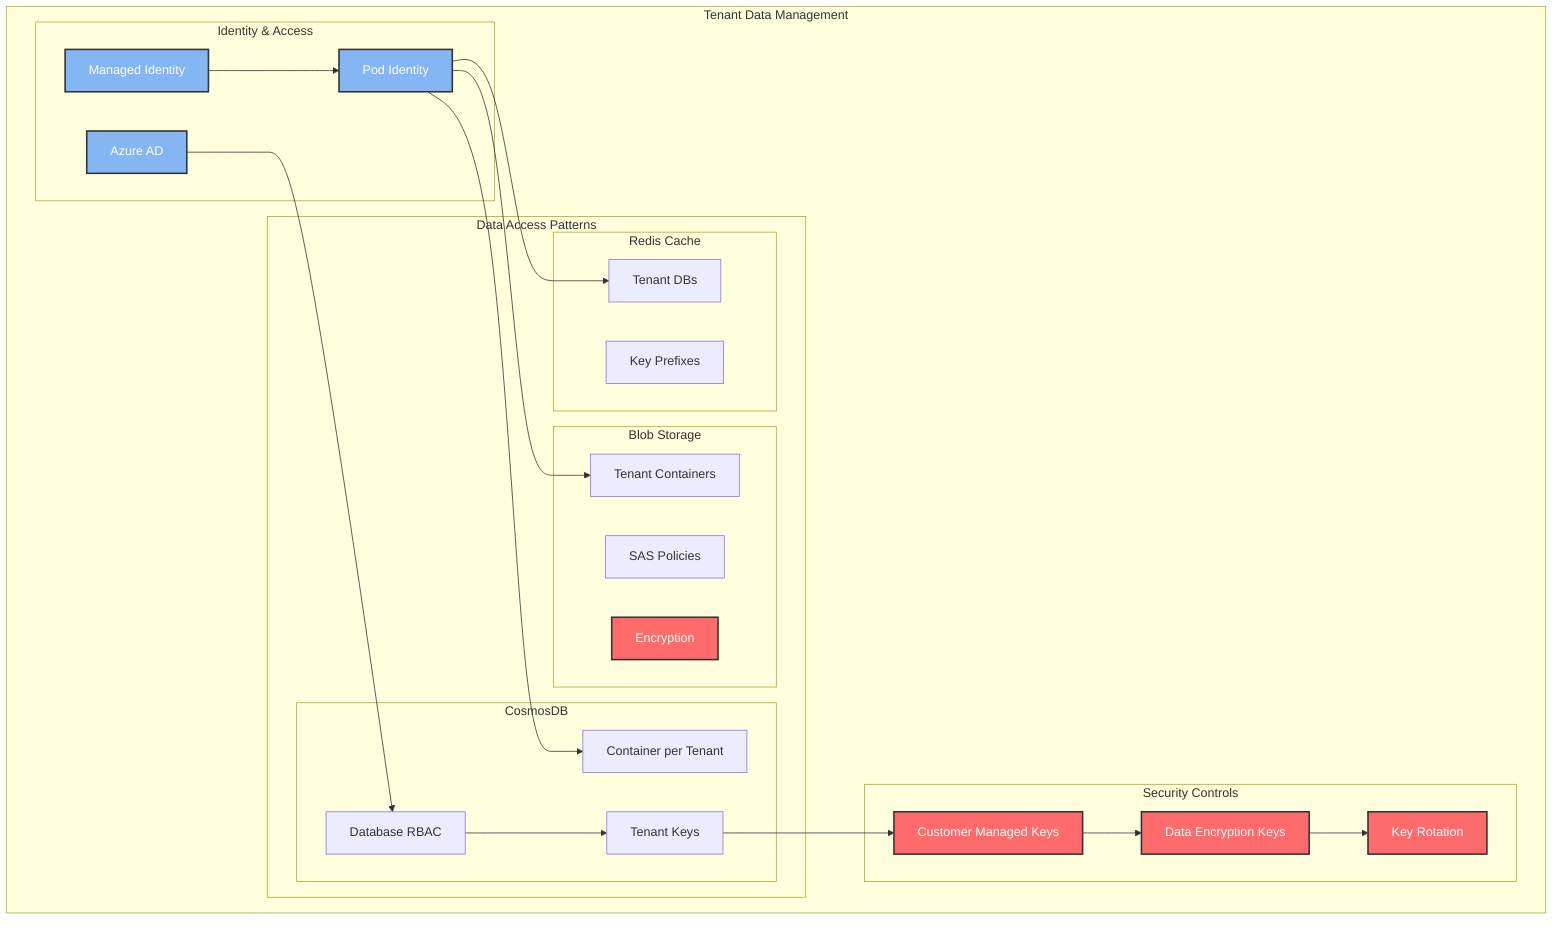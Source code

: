 flowchart TD
    subgraph "Tenant Data Management"
        subgraph "Identity & Access"
            MI[Managed Identity]
            POD_ID[Pod Identity]
            AAD[Azure AD]
        end

        subgraph "Data Access Patterns"
            subgraph "CosmosDB"
                CONTAINER[Container per Tenant]
                RBAC_DB[Database RBAC]
                KEYS_DB[Tenant Keys]
            end

            subgraph "Blob Storage"
                CONTAINERS[Tenant Containers]
                SAS[SAS Policies]
                ENCRYPT[Encryption]
            end

            subgraph "Redis Cache"
                REDIS_DB[Tenant DBs]
                REDIS_KEYS[Key Prefixes]
            end
        end

        subgraph "Security Controls"
            CMK[Customer Managed Keys]
            DEK[Data Encryption Keys]
            ROTATION[Key Rotation]
        end
    end

    MI --> POD_ID
    POD_ID --> CONTAINER
    POD_ID --> CONTAINERS
    POD_ID --> REDIS_DB
    
    AAD --> RBAC_DB
    RBAC_DB --> KEYS_DB
    KEYS_DB --> CMK
    CMK --> DEK
    DEK --> ROTATION

    classDef identity fill:#84b6f4,stroke:#333,stroke-width:2px,color:#fff;
    class MI,POD_ID,AAD identity;
    classDef security fill:#ff6b6b,stroke:#333,stroke-width:2px,color:#fff;
    class CMK,DEK,ROTATION,ENCRYPT security;